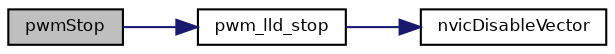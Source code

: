 digraph "pwmStop"
{
  bgcolor="transparent";
  edge [fontname="Helvetica",fontsize="8",labelfontname="Helvetica",labelfontsize="8"];
  node [fontname="Helvetica",fontsize="8",shape=record];
  rankdir="LR";
  Node29 [label="pwmStop",height=0.2,width=0.4,color="black", fillcolor="grey75", style="filled", fontcolor="black"];
  Node29 -> Node30 [color="midnightblue",fontsize="8",style="solid",fontname="Helvetica"];
  Node30 [label="pwm_lld_stop",height=0.2,width=0.4,color="black",URL="$group___p_w_m.html#ga48b759363af69a6aaee37a362ed5bfd2",tooltip="Deactivates the PWM peripheral. "];
  Node30 -> Node31 [color="midnightblue",fontsize="8",style="solid",fontname="Helvetica"];
  Node31 [label="nvicDisableVector",height=0.2,width=0.4,color="black",URL="$group___c_o_m_m_o_n___a_r_m_c_mx___n_v_i_c.html#gafdc14a7abfb6cb5fd2dd93a05767bbf8",tooltip="Disables an interrupt handler. "];
}
